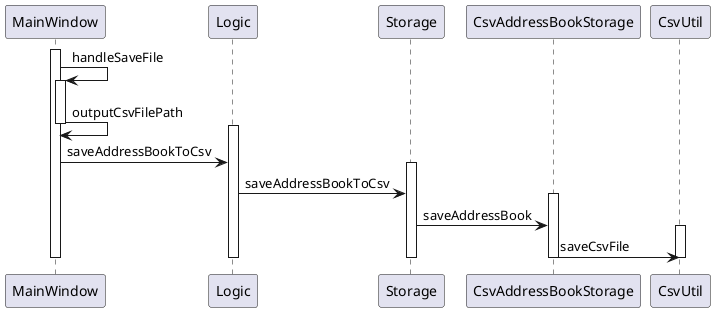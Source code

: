@startuml
participant MainWindow
activate MainWindow

MainWindow -> MainWindow: handleSaveFile
activate MainWindow

MainWindow -> MainWindow: outputCsvFilePath
deactivate MainWindow

activate Logic
MainWindow -> Logic: saveAddressBookToCsv

activate Storage
Logic -> Storage: saveAddressBookToCsv

activate CsvAddressBookStorage
Storage -> CsvAddressBookStorage: saveAddressBook

activate CsvUtil
CsvAddressBookStorage -> CsvUtil: saveCsvFile

deactivate CsvUtil
deactivate CsvAddressBookStorage
deactivate Storage
deactivate Logic
deactivate MainWindow

@enduml
